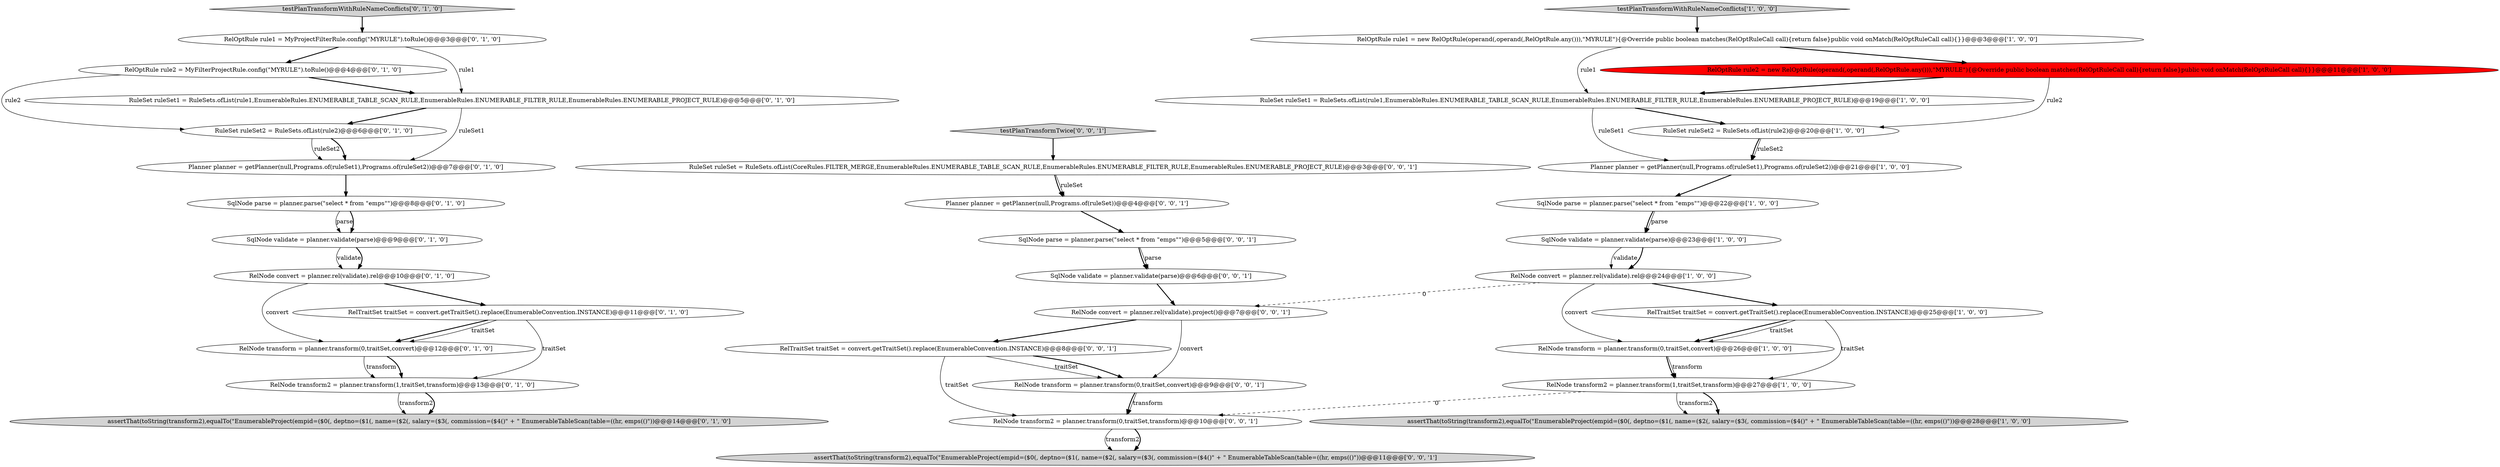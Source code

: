 digraph {
21 [style = filled, label = "SqlNode validate = planner.validate(parse)@@@9@@@['0', '1', '0']", fillcolor = white, shape = ellipse image = "AAA0AAABBB2BBB"];
27 [style = filled, label = "SqlNode parse = planner.parse(\"select * from \"emps\"\")@@@5@@@['0', '0', '1']", fillcolor = white, shape = ellipse image = "AAA0AAABBB3BBB"];
17 [style = filled, label = "testPlanTransformWithRuleNameConflicts['0', '1', '0']", fillcolor = lightgray, shape = diamond image = "AAA0AAABBB2BBB"];
26 [style = filled, label = "RelNode convert = planner.rel(validate).project()@@@7@@@['0', '0', '1']", fillcolor = white, shape = ellipse image = "AAA0AAABBB3BBB"];
3 [style = filled, label = "RelNode transform = planner.transform(0,traitSet,convert)@@@26@@@['1', '0', '0']", fillcolor = white, shape = ellipse image = "AAA0AAABBB1BBB"];
5 [style = filled, label = "RuleSet ruleSet1 = RuleSets.ofList(rule1,EnumerableRules.ENUMERABLE_TABLE_SCAN_RULE,EnumerableRules.ENUMERABLE_FILTER_RULE,EnumerableRules.ENUMERABLE_PROJECT_RULE)@@@19@@@['1', '0', '0']", fillcolor = white, shape = ellipse image = "AAA0AAABBB1BBB"];
30 [style = filled, label = "Planner planner = getPlanner(null,Programs.of(ruleSet))@@@4@@@['0', '0', '1']", fillcolor = white, shape = ellipse image = "AAA0AAABBB3BBB"];
28 [style = filled, label = "assertThat(toString(transform2),equalTo(\"EnumerableProject(empid=($0(, deptno=($1(, name=($2(, salary=($3(, commission=($4()\" + \" EnumerableTableScan(table=((hr, emps(()\"))@@@11@@@['0', '0', '1']", fillcolor = lightgray, shape = ellipse image = "AAA0AAABBB3BBB"];
12 [style = filled, label = "RelNode transform2 = planner.transform(1,traitSet,transform)@@@27@@@['1', '0', '0']", fillcolor = white, shape = ellipse image = "AAA0AAABBB1BBB"];
14 [style = filled, label = "RelOptRule rule2 = MyFilterProjectRule.config(\"MYRULE\").toRule()@@@4@@@['0', '1', '0']", fillcolor = white, shape = ellipse image = "AAA0AAABBB2BBB"];
4 [style = filled, label = "RelTraitSet traitSet = convert.getTraitSet().replace(EnumerableConvention.INSTANCE)@@@25@@@['1', '0', '0']", fillcolor = white, shape = ellipse image = "AAA0AAABBB1BBB"];
6 [style = filled, label = "assertThat(toString(transform2),equalTo(\"EnumerableProject(empid=($0(, deptno=($1(, name=($2(, salary=($3(, commission=($4()\" + \" EnumerableTableScan(table=((hr, emps(()\"))@@@28@@@['1', '0', '0']", fillcolor = lightgray, shape = ellipse image = "AAA0AAABBB1BBB"];
15 [style = filled, label = "SqlNode parse = planner.parse(\"select * from \"emps\"\")@@@8@@@['0', '1', '0']", fillcolor = white, shape = ellipse image = "AAA0AAABBB2BBB"];
32 [style = filled, label = "testPlanTransformTwice['0', '0', '1']", fillcolor = lightgray, shape = diamond image = "AAA0AAABBB3BBB"];
16 [style = filled, label = "RuleSet ruleSet2 = RuleSets.ofList(rule2)@@@6@@@['0', '1', '0']", fillcolor = white, shape = ellipse image = "AAA0AAABBB2BBB"];
9 [style = filled, label = "testPlanTransformWithRuleNameConflicts['1', '0', '0']", fillcolor = lightgray, shape = diamond image = "AAA0AAABBB1BBB"];
2 [style = filled, label = "SqlNode parse = planner.parse(\"select * from \"emps\"\")@@@22@@@['1', '0', '0']", fillcolor = white, shape = ellipse image = "AAA0AAABBB1BBB"];
7 [style = filled, label = "RelOptRule rule1 = new RelOptRule(operand(,operand(,RelOptRule.any())),\"MYRULE\"){@Override public boolean matches(RelOptRuleCall call){return false}public void onMatch(RelOptRuleCall call){}}@@@3@@@['1', '0', '0']", fillcolor = white, shape = ellipse image = "AAA0AAABBB1BBB"];
19 [style = filled, label = "RelNode transform = planner.transform(0,traitSet,convert)@@@12@@@['0', '1', '0']", fillcolor = white, shape = ellipse image = "AAA0AAABBB2BBB"];
18 [style = filled, label = "RelNode convert = planner.rel(validate).rel@@@10@@@['0', '1', '0']", fillcolor = white, shape = ellipse image = "AAA0AAABBB2BBB"];
34 [style = filled, label = "RelTraitSet traitSet = convert.getTraitSet().replace(EnumerableConvention.INSTANCE)@@@8@@@['0', '0', '1']", fillcolor = white, shape = ellipse image = "AAA0AAABBB3BBB"];
31 [style = filled, label = "SqlNode validate = planner.validate(parse)@@@6@@@['0', '0', '1']", fillcolor = white, shape = ellipse image = "AAA0AAABBB3BBB"];
33 [style = filled, label = "RuleSet ruleSet = RuleSets.ofList(CoreRules.FILTER_MERGE,EnumerableRules.ENUMERABLE_TABLE_SCAN_RULE,EnumerableRules.ENUMERABLE_FILTER_RULE,EnumerableRules.ENUMERABLE_PROJECT_RULE)@@@3@@@['0', '0', '1']", fillcolor = white, shape = ellipse image = "AAA0AAABBB3BBB"];
11 [style = filled, label = "RelNode convert = planner.rel(validate).rel@@@24@@@['1', '0', '0']", fillcolor = white, shape = ellipse image = "AAA0AAABBB1BBB"];
20 [style = filled, label = "RuleSet ruleSet1 = RuleSets.ofList(rule1,EnumerableRules.ENUMERABLE_TABLE_SCAN_RULE,EnumerableRules.ENUMERABLE_FILTER_RULE,EnumerableRules.ENUMERABLE_PROJECT_RULE)@@@5@@@['0', '1', '0']", fillcolor = white, shape = ellipse image = "AAA0AAABBB2BBB"];
35 [style = filled, label = "RelNode transform = planner.transform(0,traitSet,convert)@@@9@@@['0', '0', '1']", fillcolor = white, shape = ellipse image = "AAA0AAABBB3BBB"];
13 [style = filled, label = "RelNode transform2 = planner.transform(1,traitSet,transform)@@@13@@@['0', '1', '0']", fillcolor = white, shape = ellipse image = "AAA0AAABBB2BBB"];
1 [style = filled, label = "Planner planner = getPlanner(null,Programs.of(ruleSet1),Programs.of(ruleSet2))@@@21@@@['1', '0', '0']", fillcolor = white, shape = ellipse image = "AAA0AAABBB1BBB"];
23 [style = filled, label = "assertThat(toString(transform2),equalTo(\"EnumerableProject(empid=($0(, deptno=($1(, name=($2(, salary=($3(, commission=($4()\" + \" EnumerableTableScan(table=((hr, emps(()\"))@@@14@@@['0', '1', '0']", fillcolor = lightgray, shape = ellipse image = "AAA0AAABBB2BBB"];
10 [style = filled, label = "SqlNode validate = planner.validate(parse)@@@23@@@['1', '0', '0']", fillcolor = white, shape = ellipse image = "AAA0AAABBB1BBB"];
8 [style = filled, label = "RuleSet ruleSet2 = RuleSets.ofList(rule2)@@@20@@@['1', '0', '0']", fillcolor = white, shape = ellipse image = "AAA0AAABBB1BBB"];
0 [style = filled, label = "RelOptRule rule2 = new RelOptRule(operand(,operand(,RelOptRule.any())),\"MYRULE\"){@Override public boolean matches(RelOptRuleCall call){return false}public void onMatch(RelOptRuleCall call){}}@@@11@@@['1', '0', '0']", fillcolor = red, shape = ellipse image = "AAA1AAABBB1BBB"];
24 [style = filled, label = "RelTraitSet traitSet = convert.getTraitSet().replace(EnumerableConvention.INSTANCE)@@@11@@@['0', '1', '0']", fillcolor = white, shape = ellipse image = "AAA0AAABBB2BBB"];
22 [style = filled, label = "Planner planner = getPlanner(null,Programs.of(ruleSet1),Programs.of(ruleSet2))@@@7@@@['0', '1', '0']", fillcolor = white, shape = ellipse image = "AAA0AAABBB2BBB"];
25 [style = filled, label = "RelOptRule rule1 = MyProjectFilterRule.config(\"MYRULE\").toRule()@@@3@@@['0', '1', '0']", fillcolor = white, shape = ellipse image = "AAA0AAABBB2BBB"];
29 [style = filled, label = "RelNode transform2 = planner.transform(0,traitSet,transform)@@@10@@@['0', '0', '1']", fillcolor = white, shape = ellipse image = "AAA0AAABBB3BBB"];
17->25 [style = bold, label=""];
5->8 [style = bold, label=""];
4->3 [style = bold, label=""];
24->13 [style = solid, label="traitSet"];
15->21 [style = solid, label="parse"];
18->24 [style = bold, label=""];
20->22 [style = solid, label="ruleSet1"];
22->15 [style = bold, label=""];
24->19 [style = bold, label=""];
35->29 [style = bold, label=""];
4->3 [style = solid, label="traitSet"];
14->16 [style = solid, label="rule2"];
15->21 [style = bold, label=""];
11->4 [style = bold, label=""];
30->27 [style = bold, label=""];
26->34 [style = bold, label=""];
21->18 [style = solid, label="validate"];
11->26 [style = dashed, label="0"];
27->31 [style = bold, label=""];
7->0 [style = bold, label=""];
24->19 [style = solid, label="traitSet"];
29->28 [style = solid, label="transform2"];
25->14 [style = bold, label=""];
12->6 [style = solid, label="transform2"];
3->12 [style = bold, label=""];
3->12 [style = solid, label="transform"];
16->22 [style = solid, label="ruleSet2"];
9->7 [style = bold, label=""];
2->10 [style = bold, label=""];
12->6 [style = bold, label=""];
16->22 [style = bold, label=""];
25->20 [style = solid, label="rule1"];
19->13 [style = solid, label="transform"];
34->35 [style = solid, label="traitSet"];
21->18 [style = bold, label=""];
32->33 [style = bold, label=""];
4->12 [style = solid, label="traitSet"];
33->30 [style = solid, label="ruleSet"];
29->28 [style = bold, label=""];
8->1 [style = bold, label=""];
35->29 [style = solid, label="transform"];
26->35 [style = solid, label="convert"];
31->26 [style = bold, label=""];
13->23 [style = solid, label="transform2"];
10->11 [style = solid, label="validate"];
20->16 [style = bold, label=""];
19->13 [style = bold, label=""];
8->1 [style = solid, label="ruleSet2"];
34->29 [style = solid, label="traitSet"];
11->3 [style = solid, label="convert"];
18->19 [style = solid, label="convert"];
7->5 [style = solid, label="rule1"];
12->29 [style = dashed, label="0"];
13->23 [style = bold, label=""];
33->30 [style = bold, label=""];
1->2 [style = bold, label=""];
5->1 [style = solid, label="ruleSet1"];
34->35 [style = bold, label=""];
0->8 [style = solid, label="rule2"];
2->10 [style = solid, label="parse"];
27->31 [style = solid, label="parse"];
14->20 [style = bold, label=""];
0->5 [style = bold, label=""];
10->11 [style = bold, label=""];
}
